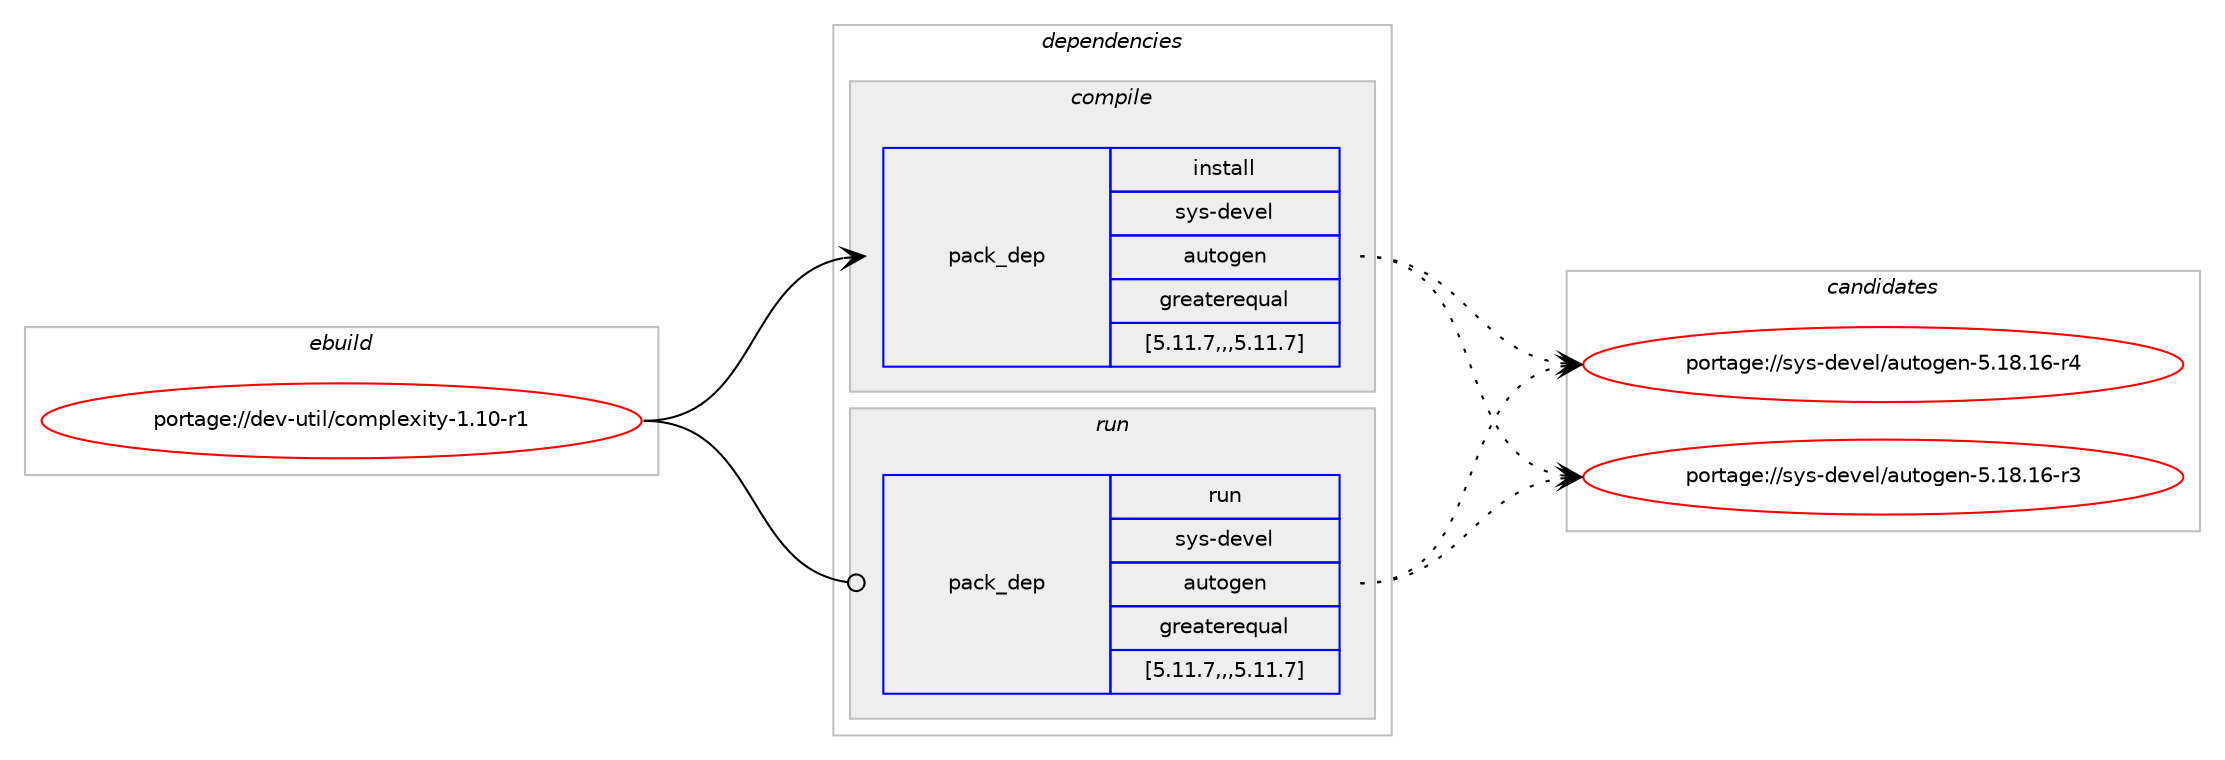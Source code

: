 digraph prolog {

# *************
# Graph options
# *************

newrank=true;
concentrate=true;
compound=true;
graph [rankdir=LR,fontname=Helvetica,fontsize=10,ranksep=1.5];#, ranksep=2.5, nodesep=0.2];
edge  [arrowhead=vee];
node  [fontname=Helvetica,fontsize=10];

# **********
# The ebuild
# **********

subgraph cluster_leftcol {
color=gray;
label=<<i>ebuild</i>>;
id [label="portage://dev-util/complexity-1.10-r1", color=red, width=4, href="../dev-util/complexity-1.10-r1.svg"];
}

# ****************
# The dependencies
# ****************

subgraph cluster_midcol {
color=gray;
label=<<i>dependencies</i>>;
subgraph cluster_compile {
fillcolor="#eeeeee";
style=filled;
label=<<i>compile</i>>;
subgraph pack513029 {
dependency708945 [label=<<TABLE BORDER="0" CELLBORDER="1" CELLSPACING="0" CELLPADDING="4" WIDTH="220"><TR><TD ROWSPAN="6" CELLPADDING="30">pack_dep</TD></TR><TR><TD WIDTH="110">install</TD></TR><TR><TD>sys-devel</TD></TR><TR><TD>autogen</TD></TR><TR><TD>greaterequal</TD></TR><TR><TD>[5.11.7,,,5.11.7]</TD></TR></TABLE>>, shape=none, color=blue];
}
id:e -> dependency708945:w [weight=20,style="solid",arrowhead="vee"];
}
subgraph cluster_compileandrun {
fillcolor="#eeeeee";
style=filled;
label=<<i>compile and run</i>>;
}
subgraph cluster_run {
fillcolor="#eeeeee";
style=filled;
label=<<i>run</i>>;
subgraph pack513030 {
dependency708946 [label=<<TABLE BORDER="0" CELLBORDER="1" CELLSPACING="0" CELLPADDING="4" WIDTH="220"><TR><TD ROWSPAN="6" CELLPADDING="30">pack_dep</TD></TR><TR><TD WIDTH="110">run</TD></TR><TR><TD>sys-devel</TD></TR><TR><TD>autogen</TD></TR><TR><TD>greaterequal</TD></TR><TR><TD>[5.11.7,,,5.11.7]</TD></TR></TABLE>>, shape=none, color=blue];
}
id:e -> dependency708946:w [weight=20,style="solid",arrowhead="odot"];
}
}

# **************
# The candidates
# **************

subgraph cluster_choices {
rank=same;
color=gray;
label=<<i>candidates</i>>;

subgraph choice513029 {
color=black;
nodesep=1;
choice11512111545100101118101108479711711611110310111045534649564649544511452 [label="portage://sys-devel/autogen-5.18.16-r4", color=red, width=4,href="../sys-devel/autogen-5.18.16-r4.svg"];
choice11512111545100101118101108479711711611110310111045534649564649544511451 [label="portage://sys-devel/autogen-5.18.16-r3", color=red, width=4,href="../sys-devel/autogen-5.18.16-r3.svg"];
dependency708945:e -> choice11512111545100101118101108479711711611110310111045534649564649544511452:w [style=dotted,weight="100"];
dependency708945:e -> choice11512111545100101118101108479711711611110310111045534649564649544511451:w [style=dotted,weight="100"];
}
subgraph choice513030 {
color=black;
nodesep=1;
choice11512111545100101118101108479711711611110310111045534649564649544511452 [label="portage://sys-devel/autogen-5.18.16-r4", color=red, width=4,href="../sys-devel/autogen-5.18.16-r4.svg"];
choice11512111545100101118101108479711711611110310111045534649564649544511451 [label="portage://sys-devel/autogen-5.18.16-r3", color=red, width=4,href="../sys-devel/autogen-5.18.16-r3.svg"];
dependency708946:e -> choice11512111545100101118101108479711711611110310111045534649564649544511452:w [style=dotted,weight="100"];
dependency708946:e -> choice11512111545100101118101108479711711611110310111045534649564649544511451:w [style=dotted,weight="100"];
}
}

}
